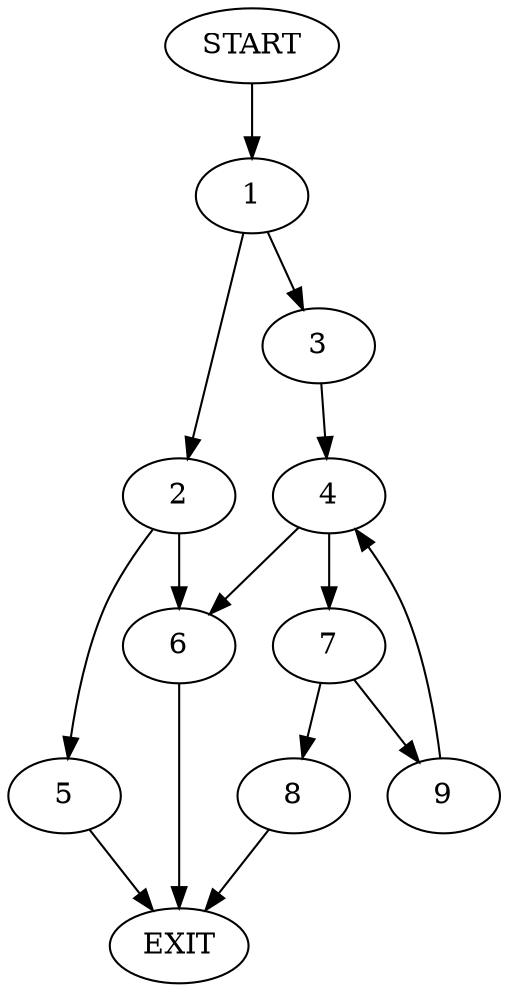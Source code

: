 digraph {
0 [label="START"]
10 [label="EXIT"]
0 -> 1
1 -> 2
1 -> 3
3 -> 4
2 -> 5
2 -> 6
5 -> 10
6 -> 10
4 -> 7
4 -> 6
7 -> 8
7 -> 9
8 -> 10
9 -> 4
}
